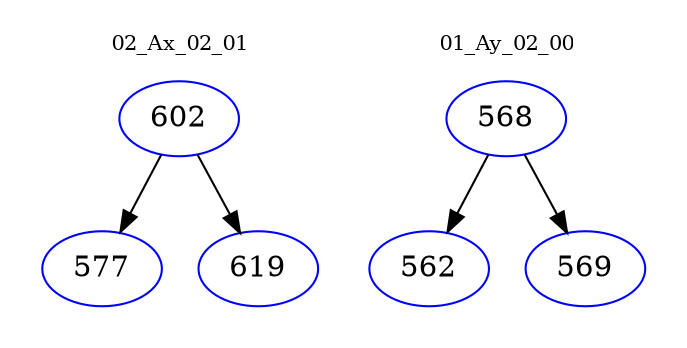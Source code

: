 digraph{
subgraph cluster_0 {
color = white
label = "02_Ax_02_01";
fontsize=10;
T0_602 [label="602", color="blue"]
T0_602 -> T0_577 [color="black"]
T0_577 [label="577", color="blue"]
T0_602 -> T0_619 [color="black"]
T0_619 [label="619", color="blue"]
}
subgraph cluster_1 {
color = white
label = "01_Ay_02_00";
fontsize=10;
T1_568 [label="568", color="blue"]
T1_568 -> T1_562 [color="black"]
T1_562 [label="562", color="blue"]
T1_568 -> T1_569 [color="black"]
T1_569 [label="569", color="blue"]
}
}
